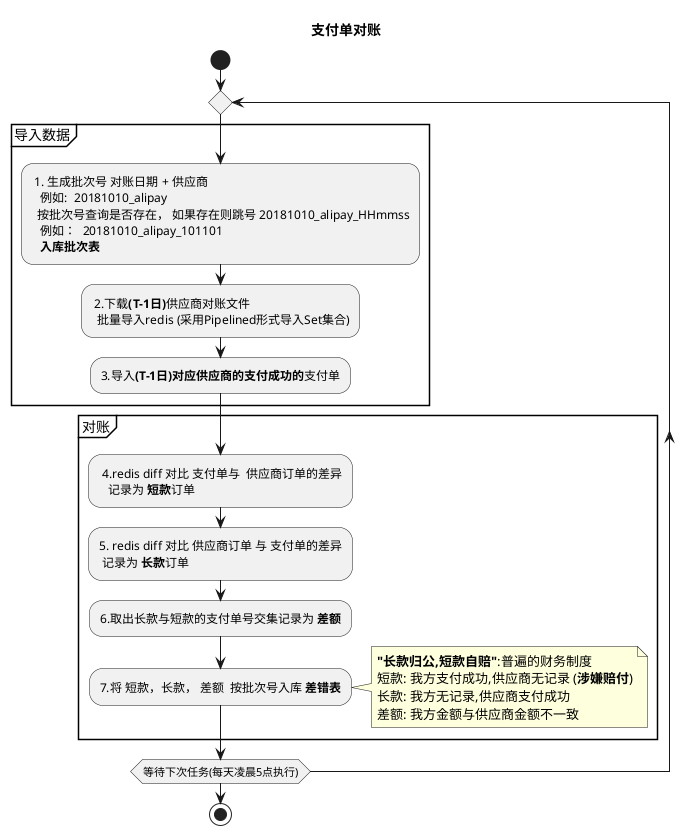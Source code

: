 @startuml
title: 支付单对账
start
repeat
 partition 导入数据  {
  : 1. 生成批次号 对账日期 + 供应商
     例如:  20181010_alipay
    按批次号查询是否存在， 如果存在则跳号 20181010_alipay_HHmmss
     例如：  20181010_alipay_101101
     **入库批次表**;
  : 2.下载**(T-1日)**供应商对账文件
    批量导入redis (采用Pipelined形式导入Set集合);
  :3.导入**(T-1日)对应供应商的支付成功的**支付单;
    }
    partition 对账 {
  : 4.redis diff 对比 支付单与  供应商订单的差异
     记录为 **短款**订单;
    :5. redis diff 对比 供应商订单 与 支付单的差异
     记录为 **长款**订单;
    :6.取出长款与短款的支付单号交集记录为 **差额**;
    :7.将 短款，长款， 差额  按批次号入库 **差错表**;
    note right
      **"长款归公,短款自赔"**:普遍的财务制度
      短款: 我方支付成功,供应商无记录 (**涉嫌赔付**)
      长款: 我方无记录,供应商支付成功
      差额: 我方金额与供应商金额不一致
   end note

    }
repeat while(等待下次任务(每天凌晨5点执行))
stop
@enduml